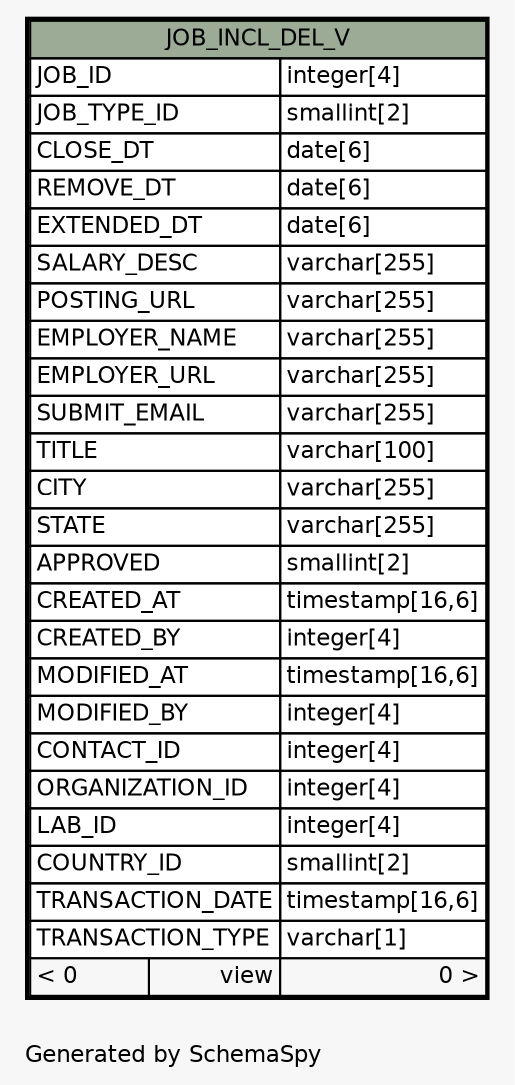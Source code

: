 // dot 2.38.0 on Windows 10 10.0
// SchemaSpy rev Unknown
digraph "oneDegreeRelationshipsDiagram" {
  graph [
    rankdir="RL"
    bgcolor="#f7f7f7"
    label="\nGenerated by SchemaSpy"
    labeljust="l"
    nodesep="0.18"
    ranksep="0.46"
    fontname="Helvetica"
    fontsize="11"
  ];
  node [
    fontname="Helvetica"
    fontsize="11"
    shape="plaintext"
  ];
  edge [
    arrowsize="0.8"
  ];
  "JOB_INCL_DEL_V" [
    label=<
    <TABLE BORDER="2" CELLBORDER="1" CELLSPACING="0" BGCOLOR="#ffffff">
      <TR><TD COLSPAN="3" BGCOLOR="#9bab96" ALIGN="CENTER">JOB_INCL_DEL_V</TD></TR>
      <TR><TD PORT="JOB_ID" COLSPAN="2" ALIGN="LEFT">JOB_ID</TD><TD PORT="JOB_ID.type" ALIGN="LEFT">integer[4]</TD></TR>
      <TR><TD PORT="JOB_TYPE_ID" COLSPAN="2" ALIGN="LEFT">JOB_TYPE_ID</TD><TD PORT="JOB_TYPE_ID.type" ALIGN="LEFT">smallint[2]</TD></TR>
      <TR><TD PORT="CLOSE_DT" COLSPAN="2" ALIGN="LEFT">CLOSE_DT</TD><TD PORT="CLOSE_DT.type" ALIGN="LEFT">date[6]</TD></TR>
      <TR><TD PORT="REMOVE_DT" COLSPAN="2" ALIGN="LEFT">REMOVE_DT</TD><TD PORT="REMOVE_DT.type" ALIGN="LEFT">date[6]</TD></TR>
      <TR><TD PORT="EXTENDED_DT" COLSPAN="2" ALIGN="LEFT">EXTENDED_DT</TD><TD PORT="EXTENDED_DT.type" ALIGN="LEFT">date[6]</TD></TR>
      <TR><TD PORT="SALARY_DESC" COLSPAN="2" ALIGN="LEFT">SALARY_DESC</TD><TD PORT="SALARY_DESC.type" ALIGN="LEFT">varchar[255]</TD></TR>
      <TR><TD PORT="POSTING_URL" COLSPAN="2" ALIGN="LEFT">POSTING_URL</TD><TD PORT="POSTING_URL.type" ALIGN="LEFT">varchar[255]</TD></TR>
      <TR><TD PORT="EMPLOYER_NAME" COLSPAN="2" ALIGN="LEFT">EMPLOYER_NAME</TD><TD PORT="EMPLOYER_NAME.type" ALIGN="LEFT">varchar[255]</TD></TR>
      <TR><TD PORT="EMPLOYER_URL" COLSPAN="2" ALIGN="LEFT">EMPLOYER_URL</TD><TD PORT="EMPLOYER_URL.type" ALIGN="LEFT">varchar[255]</TD></TR>
      <TR><TD PORT="SUBMIT_EMAIL" COLSPAN="2" ALIGN="LEFT">SUBMIT_EMAIL</TD><TD PORT="SUBMIT_EMAIL.type" ALIGN="LEFT">varchar[255]</TD></TR>
      <TR><TD PORT="TITLE" COLSPAN="2" ALIGN="LEFT">TITLE</TD><TD PORT="TITLE.type" ALIGN="LEFT">varchar[100]</TD></TR>
      <TR><TD PORT="CITY" COLSPAN="2" ALIGN="LEFT">CITY</TD><TD PORT="CITY.type" ALIGN="LEFT">varchar[255]</TD></TR>
      <TR><TD PORT="STATE" COLSPAN="2" ALIGN="LEFT">STATE</TD><TD PORT="STATE.type" ALIGN="LEFT">varchar[255]</TD></TR>
      <TR><TD PORT="APPROVED" COLSPAN="2" ALIGN="LEFT">APPROVED</TD><TD PORT="APPROVED.type" ALIGN="LEFT">smallint[2]</TD></TR>
      <TR><TD PORT="CREATED_AT" COLSPAN="2" ALIGN="LEFT">CREATED_AT</TD><TD PORT="CREATED_AT.type" ALIGN="LEFT">timestamp[16,6]</TD></TR>
      <TR><TD PORT="CREATED_BY" COLSPAN="2" ALIGN="LEFT">CREATED_BY</TD><TD PORT="CREATED_BY.type" ALIGN="LEFT">integer[4]</TD></TR>
      <TR><TD PORT="MODIFIED_AT" COLSPAN="2" ALIGN="LEFT">MODIFIED_AT</TD><TD PORT="MODIFIED_AT.type" ALIGN="LEFT">timestamp[16,6]</TD></TR>
      <TR><TD PORT="MODIFIED_BY" COLSPAN="2" ALIGN="LEFT">MODIFIED_BY</TD><TD PORT="MODIFIED_BY.type" ALIGN="LEFT">integer[4]</TD></TR>
      <TR><TD PORT="CONTACT_ID" COLSPAN="2" ALIGN="LEFT">CONTACT_ID</TD><TD PORT="CONTACT_ID.type" ALIGN="LEFT">integer[4]</TD></TR>
      <TR><TD PORT="ORGANIZATION_ID" COLSPAN="2" ALIGN="LEFT">ORGANIZATION_ID</TD><TD PORT="ORGANIZATION_ID.type" ALIGN="LEFT">integer[4]</TD></TR>
      <TR><TD PORT="LAB_ID" COLSPAN="2" ALIGN="LEFT">LAB_ID</TD><TD PORT="LAB_ID.type" ALIGN="LEFT">integer[4]</TD></TR>
      <TR><TD PORT="COUNTRY_ID" COLSPAN="2" ALIGN="LEFT">COUNTRY_ID</TD><TD PORT="COUNTRY_ID.type" ALIGN="LEFT">smallint[2]</TD></TR>
      <TR><TD PORT="TRANSACTION_DATE" COLSPAN="2" ALIGN="LEFT">TRANSACTION_DATE</TD><TD PORT="TRANSACTION_DATE.type" ALIGN="LEFT">timestamp[16,6]</TD></TR>
      <TR><TD PORT="TRANSACTION_TYPE" COLSPAN="2" ALIGN="LEFT">TRANSACTION_TYPE</TD><TD PORT="TRANSACTION_TYPE.type" ALIGN="LEFT">varchar[1]</TD></TR>
      <TR><TD ALIGN="LEFT" BGCOLOR="#f7f7f7">&lt; 0</TD><TD ALIGN="RIGHT" BGCOLOR="#f7f7f7">view</TD><TD ALIGN="RIGHT" BGCOLOR="#f7f7f7">0 &gt;</TD></TR>
    </TABLE>>
    URL="JOB_INCL_DEL_V.html"
    tooltip="JOB_INCL_DEL_V"
  ];
}
